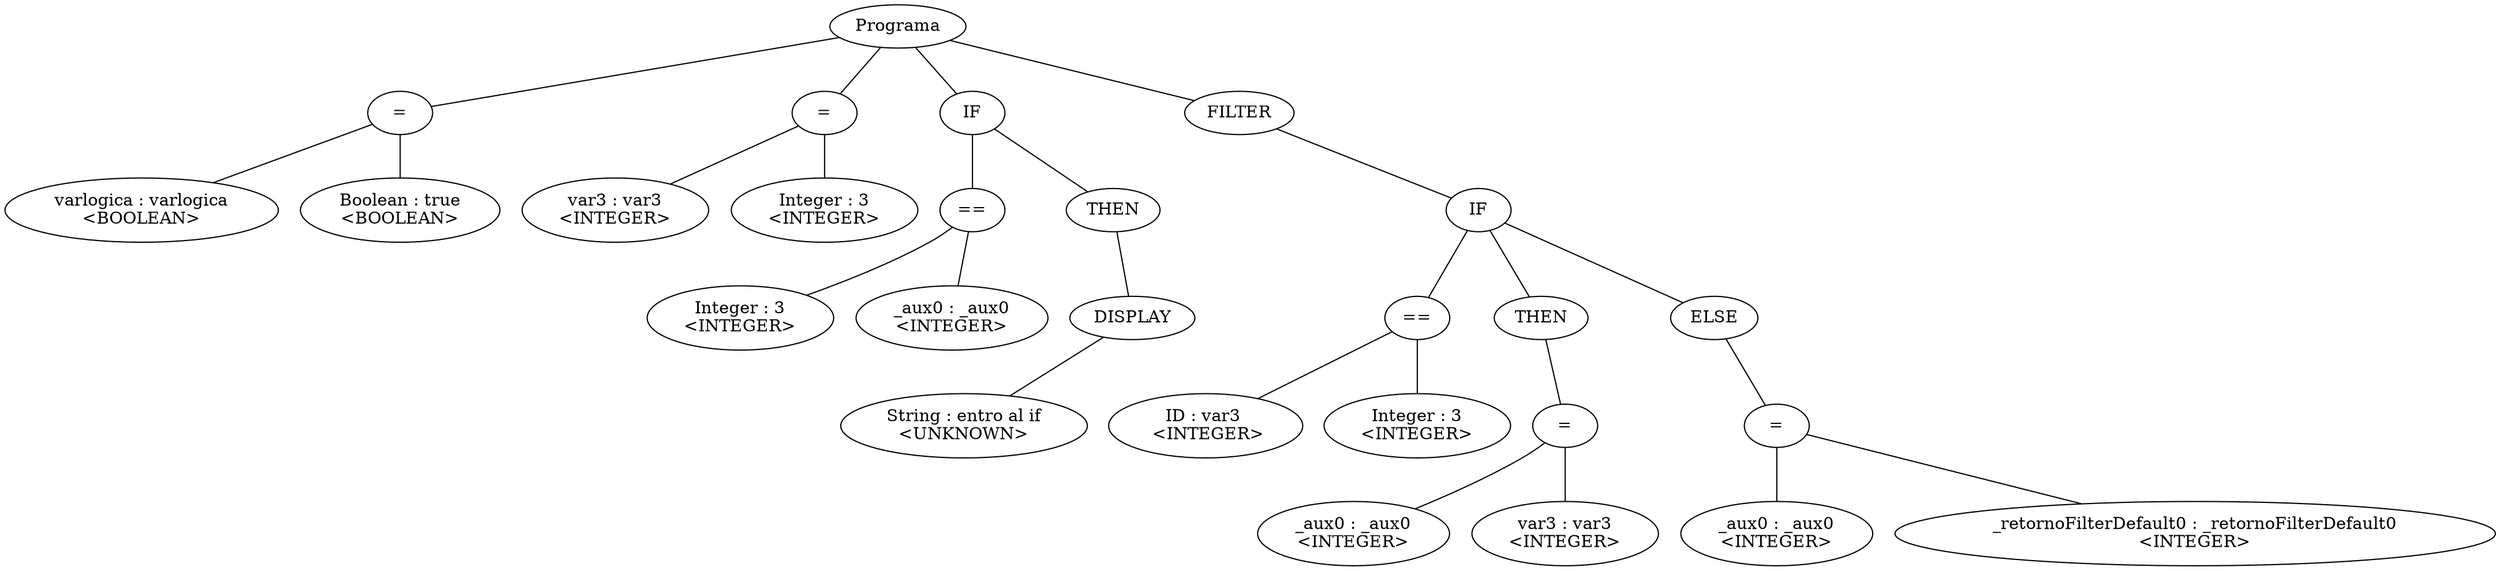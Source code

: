 graph G {nodo_1886840526[label="Programa"]
nodo_598238425[label="="]
nodo_1886840526--nodo_598238425
nodo_1786604716[label="varlogica : varlogica\n<BOOLEAN>"]
nodo_598238425--nodo_1786604716
nodo_1663209741[label="Boolean : true\n<BOOLEAN>"]
nodo_598238425--nodo_1663209741
nodo_614812465[label="="]
nodo_1886840526--nodo_614812465
nodo_1145798096[label="var3 : var3\n<INTEGER>"]
nodo_614812465--nodo_1145798096
nodo_1163031033[label="Integer : 3\n<INTEGER>"]
nodo_614812465--nodo_1163031033
nodo_848247463[label="IF"]
nodo_1886840526--nodo_848247463
nodo_1023218436[label="FILTER"]
nodo_1886840526--nodo_1023218436
nodo_600263862[label="IF"]
nodo_1023218436--nodo_600263862
nodo_1967930510[label="=="]
nodo_600263862--nodo_1967930510
nodo_1054702210[label="ID : var3 
 <INTEGER>"]
nodo_1967930510--nodo_1054702210
nodo_1785473902[label="Integer : 3\n<INTEGER>"]
nodo_1967930510--nodo_1785473902
nodo_1935108201[label="="]
nodo_180566332--nodo_1935108201
nodo_1735099073[label="_aux0 : _aux0\n<INTEGER>"]
nodo_1935108201--nodo_1735099073
nodo_850918852[label="var3 : var3\n<INTEGER>"]
nodo_1935108201--nodo_850918852
nodo_600263862--nodo_180566332
nodo_180566332[label="THEN"]
nodo_600263862--nodo_886053294
nodo_886053294[label="ELSE"]
nodo_957061031[label="="]
nodo_886053294--nodo_957061031
nodo_1909961935[label="_aux0 : _aux0\n<INTEGER>"]
nodo_957061031--nodo_1909961935
nodo_1242647998[label="_retornoFilterDefault0 : _retornoFilterDefault0\n<INTEGER>"]
nodo_957061031--nodo_1242647998
nodo_728281563[label="=="]
nodo_848247463--nodo_728281563
nodo_709872877[label="Integer : 3\n<INTEGER>"]
nodo_728281563--nodo_709872877
nodo_614296254[label="_aux0 : _aux0\n<INTEGER>"]
nodo_728281563--nodo_614296254
nodo_773301378[label="DISPLAY"]
nodo_283703541--nodo_773301378
nodo_1195121501[label="String : entro al if\n<UNKNOWN>"]
nodo_773301378--nodo_1195121501
nodo_848247463--nodo_283703541
nodo_283703541[label="THEN"]
}
